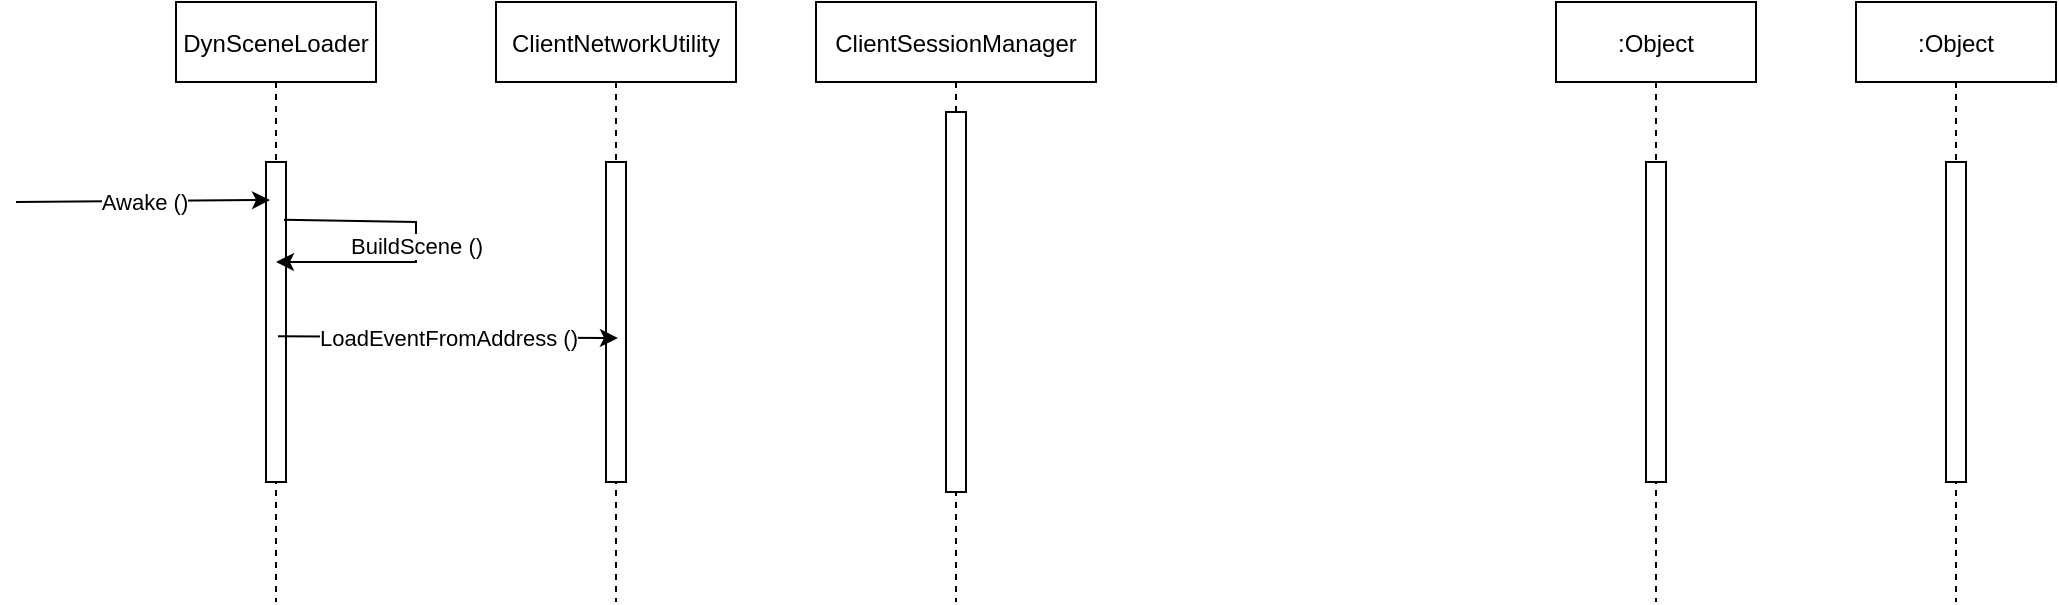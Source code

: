 <mxfile version="20.5.3" type="github">
  <diagram id="kgpKYQtTHZ0yAKxKKP6v" name="Page-1">
    <mxGraphModel dx="1888" dy="660" grid="1" gridSize="10" guides="1" tooltips="1" connect="1" arrows="1" fold="1" page="1" pageScale="1" pageWidth="850" pageHeight="1100" math="0" shadow="0">
      <root>
        <mxCell id="0" />
        <mxCell id="1" parent="0" />
        <mxCell id="3nuBFxr9cyL0pnOWT2aG-1" value="ClientSessionManager" style="shape=umlLifeline;perimeter=lifelinePerimeter;container=1;collapsible=0;recursiveResize=0;rounded=0;shadow=0;strokeWidth=1;" parent="1" vertex="1">
          <mxGeometry x="120" y="80" width="140" height="300" as="geometry" />
        </mxCell>
        <mxCell id="3nuBFxr9cyL0pnOWT2aG-2" value="" style="points=[];perimeter=orthogonalPerimeter;rounded=0;shadow=0;strokeWidth=1;" parent="3nuBFxr9cyL0pnOWT2aG-1" vertex="1">
          <mxGeometry x="65" y="55" width="10" height="190" as="geometry" />
        </mxCell>
        <mxCell id="3nuBFxr9cyL0pnOWT2aG-5" value="ClientNetworkUtility" style="shape=umlLifeline;perimeter=lifelinePerimeter;container=1;collapsible=0;recursiveResize=0;rounded=0;shadow=0;strokeWidth=1;" parent="1" vertex="1">
          <mxGeometry x="-40" y="80" width="120" height="300" as="geometry" />
        </mxCell>
        <mxCell id="3nuBFxr9cyL0pnOWT2aG-6" value="" style="points=[];perimeter=orthogonalPerimeter;rounded=0;shadow=0;strokeWidth=1;" parent="3nuBFxr9cyL0pnOWT2aG-5" vertex="1">
          <mxGeometry x="55" y="80" width="10" height="160" as="geometry" />
        </mxCell>
        <mxCell id="lfC_8TBVi6S20VTG8EU3-1" value="DynSceneLoader" style="shape=umlLifeline;perimeter=lifelinePerimeter;container=1;collapsible=0;recursiveResize=0;rounded=0;shadow=0;strokeWidth=1;" vertex="1" parent="1">
          <mxGeometry x="-200" y="80" width="100" height="300" as="geometry" />
        </mxCell>
        <mxCell id="lfC_8TBVi6S20VTG8EU3-2" value="" style="points=[];perimeter=orthogonalPerimeter;rounded=0;shadow=0;strokeWidth=1;" vertex="1" parent="lfC_8TBVi6S20VTG8EU3-1">
          <mxGeometry x="45" y="80" width="10" height="160" as="geometry" />
        </mxCell>
        <mxCell id="lfC_8TBVi6S20VTG8EU3-3" value=":Object" style="shape=umlLifeline;perimeter=lifelinePerimeter;container=1;collapsible=0;recursiveResize=0;rounded=0;shadow=0;strokeWidth=1;" vertex="1" parent="1">
          <mxGeometry x="490" y="80" width="100" height="300" as="geometry" />
        </mxCell>
        <mxCell id="lfC_8TBVi6S20VTG8EU3-4" value="" style="points=[];perimeter=orthogonalPerimeter;rounded=0;shadow=0;strokeWidth=1;" vertex="1" parent="lfC_8TBVi6S20VTG8EU3-3">
          <mxGeometry x="45" y="80" width="10" height="160" as="geometry" />
        </mxCell>
        <mxCell id="lfC_8TBVi6S20VTG8EU3-5" value=":Object" style="shape=umlLifeline;perimeter=lifelinePerimeter;container=1;collapsible=0;recursiveResize=0;rounded=0;shadow=0;strokeWidth=1;" vertex="1" parent="1">
          <mxGeometry x="640" y="80" width="100" height="300" as="geometry" />
        </mxCell>
        <mxCell id="lfC_8TBVi6S20VTG8EU3-6" value="" style="points=[];perimeter=orthogonalPerimeter;rounded=0;shadow=0;strokeWidth=1;" vertex="1" parent="lfC_8TBVi6S20VTG8EU3-5">
          <mxGeometry x="45" y="80" width="10" height="160" as="geometry" />
        </mxCell>
        <mxCell id="lfC_8TBVi6S20VTG8EU3-7" value="" style="endArrow=classic;html=1;rounded=0;entryX=0.47;entryY=0.33;entryDx=0;entryDy=0;entryPerimeter=0;" edge="1" parent="1" target="lfC_8TBVi6S20VTG8EU3-1">
          <mxGeometry relative="1" as="geometry">
            <mxPoint x="-280" y="180" as="sourcePoint" />
            <mxPoint x="-180" y="180" as="targetPoint" />
          </mxGeometry>
        </mxCell>
        <mxCell id="lfC_8TBVi6S20VTG8EU3-8" value="Awake ()" style="edgeLabel;resizable=0;html=1;align=center;verticalAlign=middle;" connectable="0" vertex="1" parent="lfC_8TBVi6S20VTG8EU3-7">
          <mxGeometry relative="1" as="geometry" />
        </mxCell>
        <mxCell id="lfC_8TBVi6S20VTG8EU3-9" value="" style="endArrow=classic;html=1;rounded=0;exitX=0.54;exitY=0.363;exitDx=0;exitDy=0;exitPerimeter=0;" edge="1" parent="1" source="lfC_8TBVi6S20VTG8EU3-1" target="lfC_8TBVi6S20VTG8EU3-1">
          <mxGeometry relative="1" as="geometry">
            <mxPoint x="-327" y="281" as="sourcePoint" />
            <mxPoint x="-140" y="230" as="targetPoint" />
            <Array as="points">
              <mxPoint x="-80" y="190" />
              <mxPoint x="-80" y="210" />
            </Array>
          </mxGeometry>
        </mxCell>
        <mxCell id="lfC_8TBVi6S20VTG8EU3-10" value="BuildScene ()" style="edgeLabel;resizable=0;html=1;align=center;verticalAlign=middle;" connectable="0" vertex="1" parent="lfC_8TBVi6S20VTG8EU3-9">
          <mxGeometry relative="1" as="geometry" />
        </mxCell>
        <mxCell id="lfC_8TBVi6S20VTG8EU3-11" value="" style="endArrow=classic;html=1;rounded=0;entryX=0.508;entryY=0.56;entryDx=0;entryDy=0;entryPerimeter=0;exitX=0.51;exitY=0.557;exitDx=0;exitDy=0;exitPerimeter=0;" edge="1" parent="1" source="lfC_8TBVi6S20VTG8EU3-1" target="3nuBFxr9cyL0pnOWT2aG-5">
          <mxGeometry relative="1" as="geometry">
            <mxPoint x="-280" y="260" as="sourcePoint" />
            <mxPoint x="-70" y="400" as="targetPoint" />
          </mxGeometry>
        </mxCell>
        <mxCell id="lfC_8TBVi6S20VTG8EU3-12" value="LoadEventFromAddress ()" style="edgeLabel;resizable=0;html=1;align=center;verticalAlign=middle;" connectable="0" vertex="1" parent="lfC_8TBVi6S20VTG8EU3-11">
          <mxGeometry relative="1" as="geometry" />
        </mxCell>
      </root>
    </mxGraphModel>
  </diagram>
</mxfile>
